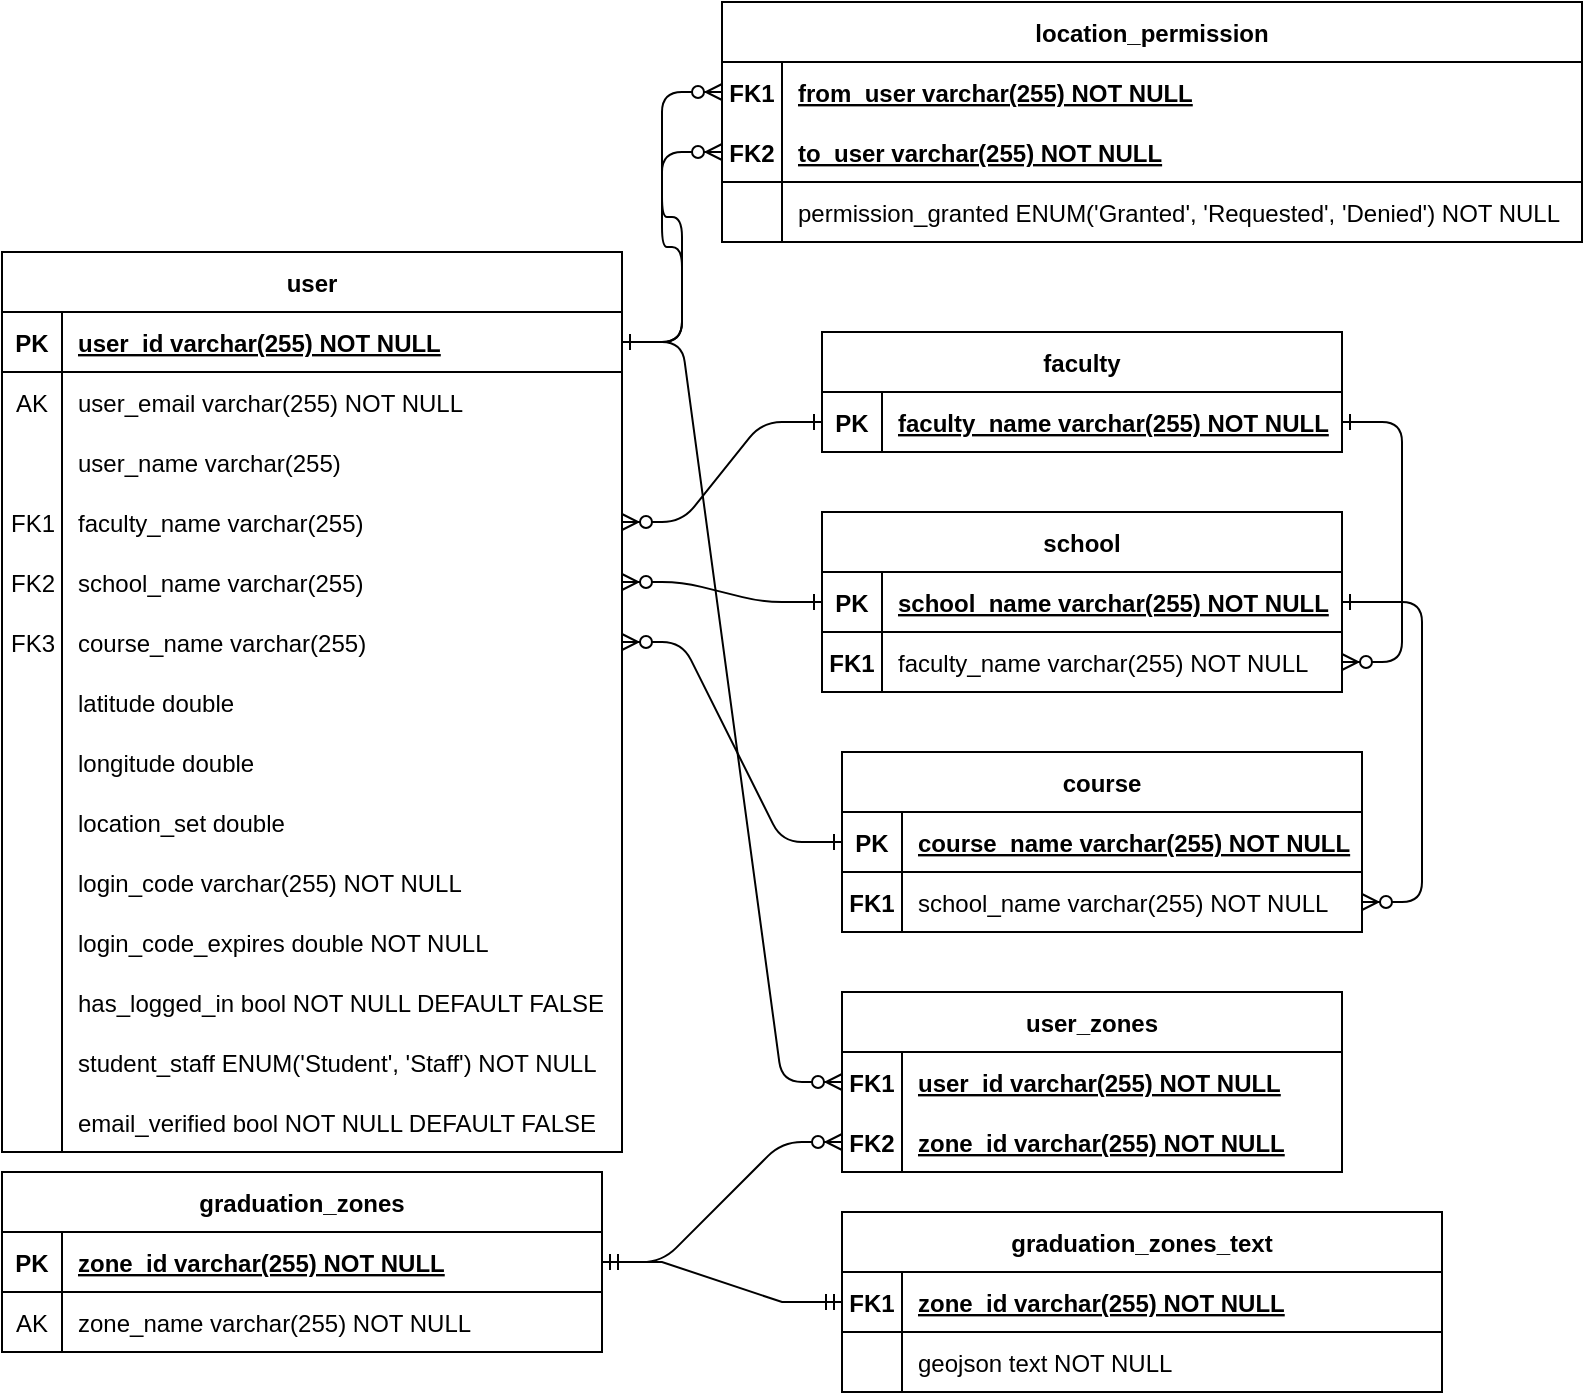 <mxfile version="24.0.5" type="device">
  <diagram id="R2lEEEUBdFMjLlhIrx00" name="Page-1">
    <mxGraphModel dx="1434" dy="1874" grid="1" gridSize="10" guides="1" tooltips="1" connect="1" arrows="1" fold="1" page="1" pageScale="1" pageWidth="850" pageHeight="1100" math="0" shadow="0" extFonts="Permanent Marker^https://fonts.googleapis.com/css?family=Permanent+Marker">
      <root>
        <mxCell id="0" />
        <mxCell id="1" parent="0" />
        <mxCell id="C-vyLk0tnHw3VtMMgP7b-2" value="faculty" style="shape=table;startSize=30;container=1;collapsible=1;childLayout=tableLayout;fixedRows=1;rowLines=0;fontStyle=1;align=center;resizeLast=1;" parent="1" vertex="1">
          <mxGeometry x="440" y="120" width="260" height="60" as="geometry" />
        </mxCell>
        <mxCell id="C-vyLk0tnHw3VtMMgP7b-3" value="" style="shape=partialRectangle;collapsible=0;dropTarget=0;pointerEvents=0;fillColor=none;points=[[0,0.5],[1,0.5]];portConstraint=eastwest;top=0;left=0;right=0;bottom=1;" parent="C-vyLk0tnHw3VtMMgP7b-2" vertex="1">
          <mxGeometry y="30" width="260" height="30" as="geometry" />
        </mxCell>
        <mxCell id="C-vyLk0tnHw3VtMMgP7b-4" value="PK" style="shape=partialRectangle;overflow=hidden;connectable=0;fillColor=none;top=0;left=0;bottom=0;right=0;fontStyle=1;" parent="C-vyLk0tnHw3VtMMgP7b-3" vertex="1">
          <mxGeometry width="30" height="30" as="geometry">
            <mxRectangle width="30" height="30" as="alternateBounds" />
          </mxGeometry>
        </mxCell>
        <mxCell id="C-vyLk0tnHw3VtMMgP7b-5" value="faculty_name varchar(255) NOT NULL " style="shape=partialRectangle;overflow=hidden;connectable=0;fillColor=none;top=0;left=0;bottom=0;right=0;align=left;spacingLeft=6;fontStyle=5;" parent="C-vyLk0tnHw3VtMMgP7b-3" vertex="1">
          <mxGeometry x="30" width="230" height="30" as="geometry">
            <mxRectangle width="230" height="30" as="alternateBounds" />
          </mxGeometry>
        </mxCell>
        <mxCell id="C-vyLk0tnHw3VtMMgP7b-1" value="" style="edgeStyle=entityRelationEdgeStyle;endArrow=ERzeroToMany;startArrow=ERone;endFill=1;startFill=0;" parent="1" source="C-vyLk0tnHw3VtMMgP7b-3" target="pWeqC226sGqMe3q0kfxM-3" edge="1">
          <mxGeometry width="100" height="100" relative="1" as="geometry">
            <mxPoint x="340" y="720" as="sourcePoint" />
            <mxPoint x="450" y="200" as="targetPoint" />
          </mxGeometry>
        </mxCell>
        <mxCell id="pWeqC226sGqMe3q0kfxM-57" value="" style="edgeStyle=entityRelationEdgeStyle;endArrow=ERzeroToMany;startArrow=ERone;endFill=1;startFill=0;entryX=1;entryY=0.5;entryDx=0;entryDy=0;" parent="1" source="pWeqC226sGqMe3q0kfxM-28" target="pWeqC226sGqMe3q0kfxM-6" edge="1">
          <mxGeometry width="100" height="100" relative="1" as="geometry">
            <mxPoint x="460" y="175" as="sourcePoint" />
            <mxPoint x="410" y="310" as="targetPoint" />
          </mxGeometry>
        </mxCell>
        <mxCell id="pWeqC226sGqMe3q0kfxM-58" value="" style="edgeStyle=entityRelationEdgeStyle;endArrow=ERzeroToMany;startArrow=ERone;endFill=1;startFill=0;entryX=1;entryY=0.5;entryDx=0;entryDy=0;exitX=1;exitY=0.5;exitDx=0;exitDy=0;" parent="1" source="C-vyLk0tnHw3VtMMgP7b-3" target="pWeqC226sGqMe3q0kfxM-31" edge="1">
          <mxGeometry width="100" height="100" relative="1" as="geometry">
            <mxPoint x="460" y="175" as="sourcePoint" />
            <mxPoint x="380" y="235" as="targetPoint" />
          </mxGeometry>
        </mxCell>
        <mxCell id="pWeqC226sGqMe3q0kfxM-59" value="" style="edgeStyle=entityRelationEdgeStyle;endArrow=ERzeroToMany;startArrow=ERone;endFill=1;startFill=0;" parent="1" source="pWeqC226sGqMe3q0kfxM-28" target="pWeqC226sGqMe3q0kfxM-51" edge="1">
          <mxGeometry width="100" height="100" relative="1" as="geometry">
            <mxPoint x="750" y="370" as="sourcePoint" />
            <mxPoint x="710" y="375" as="targetPoint" />
          </mxGeometry>
        </mxCell>
        <mxCell id="pWeqC226sGqMe3q0kfxM-60" value="" style="edgeStyle=entityRelationEdgeStyle;endArrow=ERzeroToMany;startArrow=ERone;endFill=1;startFill=0;" parent="1" source="pWeqC226sGqMe3q0kfxM-48" target="pWeqC226sGqMe3q0kfxM-9" edge="1">
          <mxGeometry width="100" height="100" relative="1" as="geometry">
            <mxPoint x="460" y="345" as="sourcePoint" />
            <mxPoint x="380" y="265" as="targetPoint" />
          </mxGeometry>
        </mxCell>
        <mxCell id="J8ESIc3ZReIhK5bStTFM-29" value="" style="edgeStyle=entityRelationEdgeStyle;endArrow=ERzeroToMany;startArrow=ERone;endFill=1;startFill=0;" parent="1" source="C-vyLk0tnHw3VtMMgP7b-26" target="J8ESIc3ZReIhK5bStTFM-12" edge="1">
          <mxGeometry width="100" height="100" relative="1" as="geometry">
            <mxPoint x="790" y="310" as="sourcePoint" />
            <mxPoint x="800" y="460" as="targetPoint" />
          </mxGeometry>
        </mxCell>
        <mxCell id="J8ESIc3ZReIhK5bStTFM-30" value="" style="edgeStyle=entityRelationEdgeStyle;endArrow=ERzeroToMany;startArrow=ERone;endFill=1;startFill=0;" parent="1" source="C-vyLk0tnHw3VtMMgP7b-26" target="J8ESIc3ZReIhK5bStTFM-9" edge="1">
          <mxGeometry width="100" height="100" relative="1" as="geometry">
            <mxPoint x="380" y="175" as="sourcePoint" />
            <mxPoint x="460" y="515" as="targetPoint" />
          </mxGeometry>
        </mxCell>
        <mxCell id="J8ESIc3ZReIhK5bStTFM-31" value="" style="group" parent="1" vertex="1" connectable="0">
          <mxGeometry x="410" y="-45" width="410" height="120" as="geometry" />
        </mxCell>
        <mxCell id="J8ESIc3ZReIhK5bStTFM-8" value="location_permission" style="shape=table;startSize=30;container=1;collapsible=1;childLayout=tableLayout;fixedRows=1;rowLines=0;fontStyle=1;align=center;resizeLast=1;" parent="J8ESIc3ZReIhK5bStTFM-31" vertex="1">
          <mxGeometry x="-20" width="430" height="120" as="geometry" />
        </mxCell>
        <mxCell id="J8ESIc3ZReIhK5bStTFM-12" value="" style="shape=partialRectangle;collapsible=0;dropTarget=0;pointerEvents=0;fillColor=none;points=[[0,0.5],[1,0.5]];portConstraint=eastwest;top=0;left=0;right=0;bottom=0;" parent="J8ESIc3ZReIhK5bStTFM-8" vertex="1">
          <mxGeometry y="30" width="430" height="30" as="geometry" />
        </mxCell>
        <mxCell id="J8ESIc3ZReIhK5bStTFM-13" value="" style="shape=partialRectangle;overflow=hidden;connectable=0;fillColor=none;top=0;left=0;bottom=0;right=0;" parent="J8ESIc3ZReIhK5bStTFM-12" vertex="1">
          <mxGeometry width="30" height="30" as="geometry">
            <mxRectangle width="30" height="30" as="alternateBounds" />
          </mxGeometry>
        </mxCell>
        <mxCell id="J8ESIc3ZReIhK5bStTFM-14" value="from_user varchar(255) NOT NULL " style="shape=partialRectangle;overflow=hidden;connectable=0;fillColor=none;top=0;left=0;bottom=0;right=0;align=left;spacingLeft=6;strokeColor=default;verticalAlign=middle;fontFamily=Helvetica;fontSize=12;fontColor=default;fontStyle=5;" parent="J8ESIc3ZReIhK5bStTFM-12" vertex="1">
          <mxGeometry x="30" width="400" height="30" as="geometry">
            <mxRectangle width="400" height="30" as="alternateBounds" />
          </mxGeometry>
        </mxCell>
        <mxCell id="J8ESIc3ZReIhK5bStTFM-9" value="" style="shape=partialRectangle;collapsible=0;dropTarget=0;pointerEvents=0;fillColor=none;points=[[0,0.5],[1,0.5]];portConstraint=eastwest;top=0;left=0;right=0;bottom=1;" parent="J8ESIc3ZReIhK5bStTFM-8" vertex="1">
          <mxGeometry y="60" width="430" height="30" as="geometry" />
        </mxCell>
        <mxCell id="J8ESIc3ZReIhK5bStTFM-10" value="FK2" style="shape=partialRectangle;overflow=hidden;connectable=0;fillColor=none;top=0;left=0;bottom=0;right=0;fontStyle=1;" parent="J8ESIc3ZReIhK5bStTFM-9" vertex="1">
          <mxGeometry width="30" height="30" as="geometry">
            <mxRectangle width="30" height="30" as="alternateBounds" />
          </mxGeometry>
        </mxCell>
        <mxCell id="J8ESIc3ZReIhK5bStTFM-11" value="to_user varchar(255) NOT NULL " style="shape=partialRectangle;overflow=hidden;connectable=0;fillColor=none;top=0;left=0;bottom=0;right=0;align=left;spacingLeft=6;fontStyle=5;" parent="J8ESIc3ZReIhK5bStTFM-9" vertex="1">
          <mxGeometry x="30" width="400" height="30" as="geometry">
            <mxRectangle width="400" height="30" as="alternateBounds" />
          </mxGeometry>
        </mxCell>
        <mxCell id="J8ESIc3ZReIhK5bStTFM-22" value="" style="shape=partialRectangle;collapsible=0;dropTarget=0;pointerEvents=0;fillColor=none;points=[[0,0.5],[1,0.5]];portConstraint=eastwest;top=0;left=0;right=0;bottom=0;" parent="J8ESIc3ZReIhK5bStTFM-8" vertex="1">
          <mxGeometry y="90" width="430" height="30" as="geometry" />
        </mxCell>
        <mxCell id="J8ESIc3ZReIhK5bStTFM-23" value="" style="shape=partialRectangle;overflow=hidden;connectable=0;fillColor=none;top=0;left=0;bottom=0;right=0;" parent="J8ESIc3ZReIhK5bStTFM-22" vertex="1">
          <mxGeometry width="30" height="30" as="geometry">
            <mxRectangle width="30" height="30" as="alternateBounds" />
          </mxGeometry>
        </mxCell>
        <mxCell id="J8ESIc3ZReIhK5bStTFM-24" value="permission_granted ENUM(&#39;Granted&#39;, &#39;Requested&#39;, &#39;Denied&#39;) NOT NULL" style="shape=partialRectangle;overflow=hidden;connectable=0;fillColor=none;top=0;left=0;bottom=0;right=0;align=left;spacingLeft=6;" parent="J8ESIc3ZReIhK5bStTFM-22" vertex="1">
          <mxGeometry x="30" width="400" height="30" as="geometry">
            <mxRectangle width="400" height="30" as="alternateBounds" />
          </mxGeometry>
        </mxCell>
        <mxCell id="J8ESIc3ZReIhK5bStTFM-28" value="FK1" style="shape=partialRectangle;overflow=hidden;connectable=0;fillColor=none;top=0;left=0;bottom=0;right=0;fontStyle=1;" parent="J8ESIc3ZReIhK5bStTFM-31" vertex="1">
          <mxGeometry x="-20" y="30" width="30" height="30" as="geometry">
            <mxRectangle width="30" height="30" as="alternateBounds" />
          </mxGeometry>
        </mxCell>
        <mxCell id="LY3enE7gFOM1GVwJgNqU-4" value="" style="group" parent="1" vertex="1" connectable="0">
          <mxGeometry x="30" y="80" width="310" height="400" as="geometry" />
        </mxCell>
        <mxCell id="C-vyLk0tnHw3VtMMgP7b-23" value="user" style="shape=table;startSize=30;container=1;collapsible=1;childLayout=tableLayout;fixedRows=1;rowLines=0;fontStyle=1;align=center;resizeLast=1;movable=1;resizable=1;rotatable=1;deletable=1;editable=1;locked=0;connectable=1;" parent="LY3enE7gFOM1GVwJgNqU-4" vertex="1">
          <mxGeometry width="310.0" height="450" as="geometry" />
        </mxCell>
        <mxCell id="C-vyLk0tnHw3VtMMgP7b-24" value="" style="shape=partialRectangle;collapsible=0;dropTarget=0;pointerEvents=0;fillColor=none;points=[[0,0.5],[1,0.5]];portConstraint=eastwest;top=0;left=0;right=0;bottom=1;movable=1;resizable=1;rotatable=1;deletable=1;editable=1;locked=0;connectable=1;" parent="C-vyLk0tnHw3VtMMgP7b-23" vertex="1">
          <mxGeometry y="30" width="310.0" height="30" as="geometry" />
        </mxCell>
        <mxCell id="C-vyLk0tnHw3VtMMgP7b-25" value="PK" style="shape=partialRectangle;overflow=hidden;connectable=1;fillColor=none;top=0;left=0;bottom=0;right=0;fontStyle=1;movable=1;resizable=1;rotatable=1;deletable=1;editable=1;locked=0;" parent="C-vyLk0tnHw3VtMMgP7b-24" vertex="1">
          <mxGeometry width="30" height="30" as="geometry">
            <mxRectangle width="30" height="30" as="alternateBounds" />
          </mxGeometry>
        </mxCell>
        <mxCell id="C-vyLk0tnHw3VtMMgP7b-26" value="user_id varchar(255) NOT NULL " style="shape=partialRectangle;overflow=hidden;connectable=1;fillColor=none;top=0;left=0;bottom=0;right=0;align=left;spacingLeft=6;fontStyle=5;movable=1;resizable=1;rotatable=1;deletable=1;editable=1;locked=0;" parent="C-vyLk0tnHw3VtMMgP7b-24" vertex="1">
          <mxGeometry x="30" width="280.0" height="30" as="geometry">
            <mxRectangle width="280.0" height="30" as="alternateBounds" />
          </mxGeometry>
        </mxCell>
        <mxCell id="C-vyLk0tnHw3VtMMgP7b-27" value="" style="shape=partialRectangle;collapsible=0;dropTarget=0;pointerEvents=0;fillColor=none;points=[[0,0.5],[1,0.5]];portConstraint=eastwest;top=0;left=0;right=0;bottom=0;movable=1;resizable=1;rotatable=1;deletable=1;editable=1;locked=0;connectable=1;" parent="C-vyLk0tnHw3VtMMgP7b-23" vertex="1">
          <mxGeometry y="60" width="310.0" height="30" as="geometry" />
        </mxCell>
        <mxCell id="C-vyLk0tnHw3VtMMgP7b-28" value="AK" style="shape=partialRectangle;overflow=hidden;connectable=1;fillColor=none;top=0;left=0;bottom=0;right=0;movable=1;resizable=1;rotatable=1;deletable=1;editable=1;locked=0;" parent="C-vyLk0tnHw3VtMMgP7b-27" vertex="1">
          <mxGeometry width="30" height="30" as="geometry">
            <mxRectangle width="30" height="30" as="alternateBounds" />
          </mxGeometry>
        </mxCell>
        <mxCell id="C-vyLk0tnHw3VtMMgP7b-29" value="user_email varchar(255) NOT NULL" style="shape=partialRectangle;overflow=hidden;connectable=1;fillColor=none;top=0;left=0;bottom=0;right=0;align=left;spacingLeft=6;movable=1;resizable=1;rotatable=1;deletable=1;editable=1;locked=0;" parent="C-vyLk0tnHw3VtMMgP7b-27" vertex="1">
          <mxGeometry x="30" width="280.0" height="30" as="geometry">
            <mxRectangle width="280.0" height="30" as="alternateBounds" />
          </mxGeometry>
        </mxCell>
        <mxCell id="4jNSL_73cVXd8QJTaEJG-2" value="" style="shape=partialRectangle;collapsible=0;dropTarget=0;pointerEvents=0;fillColor=none;points=[[0,0.5],[1,0.5]];portConstraint=eastwest;top=0;left=0;right=0;bottom=0;movable=1;resizable=1;rotatable=1;deletable=1;editable=1;locked=0;connectable=1;" parent="C-vyLk0tnHw3VtMMgP7b-23" vertex="1">
          <mxGeometry y="90" width="310.0" height="30" as="geometry" />
        </mxCell>
        <mxCell id="4jNSL_73cVXd8QJTaEJG-3" value="" style="shape=partialRectangle;overflow=hidden;connectable=1;fillColor=none;top=0;left=0;bottom=0;right=0;movable=1;resizable=1;rotatable=1;deletable=1;editable=1;locked=0;" parent="4jNSL_73cVXd8QJTaEJG-2" vertex="1">
          <mxGeometry width="30" height="30" as="geometry">
            <mxRectangle width="30" height="30" as="alternateBounds" />
          </mxGeometry>
        </mxCell>
        <mxCell id="4jNSL_73cVXd8QJTaEJG-4" value="user_name varchar(255)" style="shape=partialRectangle;overflow=hidden;connectable=1;fillColor=none;top=0;left=0;bottom=0;right=0;align=left;spacingLeft=6;movable=1;resizable=1;rotatable=1;deletable=1;editable=1;locked=0;" parent="4jNSL_73cVXd8QJTaEJG-2" vertex="1">
          <mxGeometry x="30" width="280.0" height="30" as="geometry">
            <mxRectangle width="280.0" height="30" as="alternateBounds" />
          </mxGeometry>
        </mxCell>
        <mxCell id="pWeqC226sGqMe3q0kfxM-1" value="" style="shape=partialRectangle;collapsible=0;dropTarget=0;pointerEvents=0;fillColor=none;points=[[0,0.5],[1,0.5]];portConstraint=eastwest;top=0;left=0;right=0;bottom=0;movable=1;resizable=1;rotatable=1;deletable=1;editable=1;locked=0;connectable=1;" parent="C-vyLk0tnHw3VtMMgP7b-23" vertex="1">
          <mxGeometry y="120" width="310.0" height="30" as="geometry" />
        </mxCell>
        <mxCell id="pWeqC226sGqMe3q0kfxM-2" value="" style="shape=partialRectangle;overflow=hidden;connectable=1;fillColor=none;top=0;left=0;bottom=0;right=0;movable=1;resizable=1;rotatable=1;deletable=1;editable=1;locked=0;" parent="pWeqC226sGqMe3q0kfxM-1" vertex="1">
          <mxGeometry width="30" height="30" as="geometry">
            <mxRectangle width="30" height="30" as="alternateBounds" />
          </mxGeometry>
        </mxCell>
        <mxCell id="pWeqC226sGqMe3q0kfxM-3" value="faculty_name varchar(255)" style="shape=partialRectangle;overflow=hidden;connectable=1;fillColor=none;top=0;left=0;bottom=0;right=0;align=left;spacingLeft=6;movable=1;resizable=1;rotatable=1;deletable=1;editable=1;locked=0;" parent="pWeqC226sGqMe3q0kfxM-1" vertex="1">
          <mxGeometry x="30" width="280.0" height="30" as="geometry">
            <mxRectangle width="280.0" height="30" as="alternateBounds" />
          </mxGeometry>
        </mxCell>
        <mxCell id="pWeqC226sGqMe3q0kfxM-4" value="" style="shape=partialRectangle;collapsible=0;dropTarget=0;pointerEvents=0;fillColor=none;points=[[0,0.5],[1,0.5]];portConstraint=eastwest;top=0;left=0;right=0;bottom=0;movable=1;resizable=1;rotatable=1;deletable=1;editable=1;locked=0;connectable=1;" parent="C-vyLk0tnHw3VtMMgP7b-23" vertex="1">
          <mxGeometry y="150" width="310.0" height="30" as="geometry" />
        </mxCell>
        <mxCell id="pWeqC226sGqMe3q0kfxM-5" value="" style="shape=partialRectangle;overflow=hidden;connectable=1;fillColor=none;top=0;left=0;bottom=0;right=0;movable=1;resizable=1;rotatable=1;deletable=1;editable=1;locked=0;" parent="pWeqC226sGqMe3q0kfxM-4" vertex="1">
          <mxGeometry width="30" height="30" as="geometry">
            <mxRectangle width="30" height="30" as="alternateBounds" />
          </mxGeometry>
        </mxCell>
        <mxCell id="pWeqC226sGqMe3q0kfxM-6" value="school_name varchar(255)" style="shape=partialRectangle;overflow=hidden;connectable=1;fillColor=none;top=0;left=0;bottom=0;right=0;align=left;spacingLeft=6;movable=1;resizable=1;rotatable=1;deletable=1;editable=1;locked=0;" parent="pWeqC226sGqMe3q0kfxM-4" vertex="1">
          <mxGeometry x="30" width="280.0" height="30" as="geometry">
            <mxRectangle width="280.0" height="30" as="alternateBounds" />
          </mxGeometry>
        </mxCell>
        <mxCell id="pWeqC226sGqMe3q0kfxM-7" value="" style="shape=partialRectangle;collapsible=0;dropTarget=0;pointerEvents=0;fillColor=none;points=[[0,0.5],[1,0.5]];portConstraint=eastwest;top=0;left=0;right=0;bottom=0;movable=1;resizable=1;rotatable=1;deletable=1;editable=1;locked=0;connectable=1;" parent="C-vyLk0tnHw3VtMMgP7b-23" vertex="1">
          <mxGeometry y="180" width="310.0" height="30" as="geometry" />
        </mxCell>
        <mxCell id="pWeqC226sGqMe3q0kfxM-8" value="" style="shape=partialRectangle;overflow=hidden;connectable=1;fillColor=none;top=0;left=0;bottom=0;right=0;movable=1;resizable=1;rotatable=1;deletable=1;editable=1;locked=0;" parent="pWeqC226sGqMe3q0kfxM-7" vertex="1">
          <mxGeometry width="30" height="30" as="geometry">
            <mxRectangle width="30" height="30" as="alternateBounds" />
          </mxGeometry>
        </mxCell>
        <mxCell id="pWeqC226sGqMe3q0kfxM-9" value="course_name varchar(255)" style="shape=partialRectangle;overflow=hidden;connectable=1;fillColor=none;top=0;left=0;bottom=0;right=0;align=left;spacingLeft=6;movable=1;resizable=1;rotatable=1;deletable=1;editable=1;locked=0;" parent="pWeqC226sGqMe3q0kfxM-7" vertex="1">
          <mxGeometry x="30" width="280.0" height="30" as="geometry">
            <mxRectangle width="280.0" height="30" as="alternateBounds" />
          </mxGeometry>
        </mxCell>
        <mxCell id="pWeqC226sGqMe3q0kfxM-79" value="" style="shape=partialRectangle;collapsible=0;dropTarget=0;pointerEvents=0;fillColor=none;points=[[0,0.5],[1,0.5]];portConstraint=eastwest;top=0;left=0;right=0;bottom=0;movable=1;resizable=1;rotatable=1;deletable=1;editable=1;locked=0;connectable=1;" parent="C-vyLk0tnHw3VtMMgP7b-23" vertex="1">
          <mxGeometry y="210" width="310.0" height="30" as="geometry" />
        </mxCell>
        <mxCell id="pWeqC226sGqMe3q0kfxM-80" value="" style="shape=partialRectangle;overflow=hidden;connectable=1;fillColor=none;top=0;left=0;bottom=0;right=0;movable=1;resizable=1;rotatable=1;deletable=1;editable=1;locked=0;" parent="pWeqC226sGqMe3q0kfxM-79" vertex="1">
          <mxGeometry width="30" height="30" as="geometry">
            <mxRectangle width="30" height="30" as="alternateBounds" />
          </mxGeometry>
        </mxCell>
        <mxCell id="pWeqC226sGqMe3q0kfxM-81" value="latitude double" style="shape=partialRectangle;overflow=hidden;connectable=1;fillColor=none;top=0;left=0;bottom=0;right=0;align=left;spacingLeft=6;movable=1;resizable=1;rotatable=1;deletable=1;editable=1;locked=0;" parent="pWeqC226sGqMe3q0kfxM-79" vertex="1">
          <mxGeometry x="30" width="280.0" height="30" as="geometry">
            <mxRectangle width="280.0" height="30" as="alternateBounds" />
          </mxGeometry>
        </mxCell>
        <mxCell id="pWeqC226sGqMe3q0kfxM-83" value="" style="shape=partialRectangle;collapsible=0;dropTarget=0;pointerEvents=0;fillColor=none;points=[[0,0.5],[1,0.5]];portConstraint=eastwest;top=0;left=0;right=0;bottom=0;movable=1;resizable=1;rotatable=1;deletable=1;editable=1;locked=0;connectable=1;" parent="C-vyLk0tnHw3VtMMgP7b-23" vertex="1">
          <mxGeometry y="240" width="310.0" height="30" as="geometry" />
        </mxCell>
        <mxCell id="pWeqC226sGqMe3q0kfxM-84" value="" style="shape=partialRectangle;overflow=hidden;connectable=1;fillColor=none;top=0;left=0;bottom=0;right=0;movable=1;resizable=1;rotatable=1;deletable=1;editable=1;locked=0;" parent="pWeqC226sGqMe3q0kfxM-83" vertex="1">
          <mxGeometry width="30" height="30" as="geometry">
            <mxRectangle width="30" height="30" as="alternateBounds" />
          </mxGeometry>
        </mxCell>
        <mxCell id="pWeqC226sGqMe3q0kfxM-85" value="longitude double" style="shape=partialRectangle;overflow=hidden;connectable=1;fillColor=none;top=0;left=0;bottom=0;right=0;align=left;spacingLeft=6;movable=1;resizable=1;rotatable=1;deletable=1;editable=1;locked=0;" parent="pWeqC226sGqMe3q0kfxM-83" vertex="1">
          <mxGeometry x="30" width="280.0" height="30" as="geometry">
            <mxRectangle width="280.0" height="30" as="alternateBounds" />
          </mxGeometry>
        </mxCell>
        <mxCell id="IxYhgpIfOLXHEbwonx_9-1" value="" style="shape=partialRectangle;collapsible=0;dropTarget=0;pointerEvents=0;fillColor=none;points=[[0,0.5],[1,0.5]];portConstraint=eastwest;top=0;left=0;right=0;bottom=0;movable=1;resizable=1;rotatable=1;deletable=1;editable=1;locked=0;connectable=1;" parent="C-vyLk0tnHw3VtMMgP7b-23" vertex="1">
          <mxGeometry y="270" width="310.0" height="30" as="geometry" />
        </mxCell>
        <mxCell id="IxYhgpIfOLXHEbwonx_9-2" value="" style="shape=partialRectangle;overflow=hidden;connectable=1;fillColor=none;top=0;left=0;bottom=0;right=0;movable=1;resizable=1;rotatable=1;deletable=1;editable=1;locked=0;" parent="IxYhgpIfOLXHEbwonx_9-1" vertex="1">
          <mxGeometry width="30" height="30" as="geometry">
            <mxRectangle width="30" height="30" as="alternateBounds" />
          </mxGeometry>
        </mxCell>
        <mxCell id="IxYhgpIfOLXHEbwonx_9-3" value="location_set double" style="shape=partialRectangle;overflow=hidden;connectable=1;fillColor=none;top=0;left=0;bottom=0;right=0;align=left;spacingLeft=6;movable=1;resizable=1;rotatable=1;deletable=1;editable=1;locked=0;" parent="IxYhgpIfOLXHEbwonx_9-1" vertex="1">
          <mxGeometry x="30" width="280.0" height="30" as="geometry">
            <mxRectangle width="280.0" height="30" as="alternateBounds" />
          </mxGeometry>
        </mxCell>
        <mxCell id="4jNSL_73cVXd8QJTaEJG-25" value="" style="shape=partialRectangle;collapsible=0;dropTarget=0;pointerEvents=0;fillColor=none;points=[[0,0.5],[1,0.5]];portConstraint=eastwest;top=0;left=0;right=0;bottom=0;movable=1;resizable=1;rotatable=1;deletable=1;editable=1;locked=0;connectable=1;" parent="C-vyLk0tnHw3VtMMgP7b-23" vertex="1">
          <mxGeometry y="300" width="310.0" height="30" as="geometry" />
        </mxCell>
        <mxCell id="4jNSL_73cVXd8QJTaEJG-26" value="" style="shape=partialRectangle;overflow=hidden;connectable=1;fillColor=none;top=0;left=0;bottom=0;right=0;movable=1;resizable=1;rotatable=1;deletable=1;editable=1;locked=0;" parent="4jNSL_73cVXd8QJTaEJG-25" vertex="1">
          <mxGeometry width="30" height="30" as="geometry">
            <mxRectangle width="30" height="30" as="alternateBounds" />
          </mxGeometry>
        </mxCell>
        <mxCell id="4jNSL_73cVXd8QJTaEJG-27" value="login_code varchar(255) NOT NULL" style="shape=partialRectangle;overflow=hidden;connectable=1;fillColor=none;top=0;left=0;bottom=0;right=0;align=left;spacingLeft=6;movable=1;resizable=1;rotatable=1;deletable=1;editable=1;locked=0;" parent="4jNSL_73cVXd8QJTaEJG-25" vertex="1">
          <mxGeometry x="30" width="280.0" height="30" as="geometry">
            <mxRectangle width="280.0" height="30" as="alternateBounds" />
          </mxGeometry>
        </mxCell>
        <mxCell id="4jNSL_73cVXd8QJTaEJG-59" value="" style="shape=partialRectangle;collapsible=0;dropTarget=0;pointerEvents=0;fillColor=none;points=[[0,0.5],[1,0.5]];portConstraint=eastwest;top=0;left=0;right=0;bottom=0;movable=1;resizable=1;rotatable=1;deletable=1;editable=1;locked=0;connectable=1;" parent="C-vyLk0tnHw3VtMMgP7b-23" vertex="1">
          <mxGeometry y="330" width="310.0" height="30" as="geometry" />
        </mxCell>
        <mxCell id="4jNSL_73cVXd8QJTaEJG-60" value="" style="shape=partialRectangle;overflow=hidden;connectable=1;fillColor=none;top=0;left=0;bottom=0;right=0;movable=1;resizable=1;rotatable=1;deletable=1;editable=1;locked=0;" parent="4jNSL_73cVXd8QJTaEJG-59" vertex="1">
          <mxGeometry width="30" height="30" as="geometry">
            <mxRectangle width="30" height="30" as="alternateBounds" />
          </mxGeometry>
        </mxCell>
        <mxCell id="4jNSL_73cVXd8QJTaEJG-61" value="login_code_expires double NOT NULL" style="shape=partialRectangle;overflow=hidden;connectable=1;fillColor=none;top=0;left=0;bottom=0;right=0;align=left;spacingLeft=6;movable=1;resizable=1;rotatable=1;deletable=1;editable=1;locked=0;" parent="4jNSL_73cVXd8QJTaEJG-59" vertex="1">
          <mxGeometry x="30" width="280.0" height="30" as="geometry">
            <mxRectangle width="280.0" height="30" as="alternateBounds" />
          </mxGeometry>
        </mxCell>
        <mxCell id="LY3enE7gFOM1GVwJgNqU-1" value="" style="shape=partialRectangle;collapsible=0;dropTarget=0;pointerEvents=0;fillColor=none;points=[[0,0.5],[1,0.5]];portConstraint=eastwest;top=0;left=0;right=0;bottom=0;movable=1;resizable=1;rotatable=1;deletable=1;editable=1;locked=0;connectable=1;" parent="C-vyLk0tnHw3VtMMgP7b-23" vertex="1">
          <mxGeometry y="360" width="310.0" height="30" as="geometry" />
        </mxCell>
        <mxCell id="LY3enE7gFOM1GVwJgNqU-2" value="" style="shape=partialRectangle;overflow=hidden;connectable=1;fillColor=none;top=0;left=0;bottom=0;right=0;movable=1;resizable=1;rotatable=1;deletable=1;editable=1;locked=0;" parent="LY3enE7gFOM1GVwJgNqU-1" vertex="1">
          <mxGeometry width="30" height="30" as="geometry">
            <mxRectangle width="30" height="30" as="alternateBounds" />
          </mxGeometry>
        </mxCell>
        <mxCell id="LY3enE7gFOM1GVwJgNqU-3" value="has_logged_in bool NOT NULL DEFAULT FALSE" style="shape=partialRectangle;overflow=hidden;connectable=1;fillColor=none;top=0;left=0;bottom=0;right=0;align=left;spacingLeft=6;movable=1;resizable=1;rotatable=1;deletable=1;editable=1;locked=0;" parent="LY3enE7gFOM1GVwJgNqU-1" vertex="1">
          <mxGeometry x="30" width="280.0" height="30" as="geometry">
            <mxRectangle width="280.0" height="30" as="alternateBounds" />
          </mxGeometry>
        </mxCell>
        <mxCell id="O0fWqdQO_DasBsfwqHv5-38" value="" style="shape=partialRectangle;collapsible=0;dropTarget=0;pointerEvents=0;fillColor=none;points=[[0,0.5],[1,0.5]];portConstraint=eastwest;top=0;left=0;right=0;bottom=0;movable=1;resizable=1;rotatable=1;deletable=1;editable=1;locked=0;connectable=1;" parent="C-vyLk0tnHw3VtMMgP7b-23" vertex="1">
          <mxGeometry y="390" width="310.0" height="30" as="geometry" />
        </mxCell>
        <mxCell id="O0fWqdQO_DasBsfwqHv5-39" value="" style="shape=partialRectangle;overflow=hidden;connectable=1;fillColor=none;top=0;left=0;bottom=0;right=0;movable=1;resizable=1;rotatable=1;deletable=1;editable=1;locked=0;" parent="O0fWqdQO_DasBsfwqHv5-38" vertex="1">
          <mxGeometry width="30" height="30" as="geometry">
            <mxRectangle width="30" height="30" as="alternateBounds" />
          </mxGeometry>
        </mxCell>
        <mxCell id="O0fWqdQO_DasBsfwqHv5-40" value="student_staff ENUM(&#39;Student&#39;, &#39;Staff&#39;) NOT NULL" style="shape=partialRectangle;overflow=hidden;connectable=1;fillColor=none;top=0;left=0;bottom=0;right=0;align=left;spacingLeft=6;movable=1;resizable=1;rotatable=1;deletable=1;editable=1;locked=0;" parent="O0fWqdQO_DasBsfwqHv5-38" vertex="1">
          <mxGeometry x="30" width="280.0" height="30" as="geometry">
            <mxRectangle width="280.0" height="30" as="alternateBounds" />
          </mxGeometry>
        </mxCell>
        <mxCell id="jOe8nFrSQzbi-lAygBig-1" value="" style="shape=partialRectangle;collapsible=0;dropTarget=0;pointerEvents=0;fillColor=none;points=[[0,0.5],[1,0.5]];portConstraint=eastwest;top=0;left=0;right=0;bottom=0;movable=1;resizable=1;rotatable=1;deletable=1;editable=1;locked=0;connectable=1;" vertex="1" parent="C-vyLk0tnHw3VtMMgP7b-23">
          <mxGeometry y="420" width="310.0" height="30" as="geometry" />
        </mxCell>
        <mxCell id="jOe8nFrSQzbi-lAygBig-2" value="" style="shape=partialRectangle;overflow=hidden;connectable=1;fillColor=none;top=0;left=0;bottom=0;right=0;movable=1;resizable=1;rotatable=1;deletable=1;editable=1;locked=0;" vertex="1" parent="jOe8nFrSQzbi-lAygBig-1">
          <mxGeometry width="30" height="30" as="geometry">
            <mxRectangle width="30" height="30" as="alternateBounds" />
          </mxGeometry>
        </mxCell>
        <mxCell id="jOe8nFrSQzbi-lAygBig-3" value="email_verified bool NOT NULL DEFAULT FALSE" style="shape=partialRectangle;overflow=hidden;connectable=1;fillColor=none;top=0;left=0;bottom=0;right=0;align=left;spacingLeft=6;movable=1;resizable=1;rotatable=1;deletable=1;editable=1;locked=0;" vertex="1" parent="jOe8nFrSQzbi-lAygBig-1">
          <mxGeometry x="30" width="280.0" height="30" as="geometry">
            <mxRectangle width="280.0" height="30" as="alternateBounds" />
          </mxGeometry>
        </mxCell>
        <mxCell id="pWeqC226sGqMe3q0kfxM-26" value="FK1" style="shape=partialRectangle;overflow=hidden;connectable=1;fillColor=none;top=0;left=0;bottom=0;right=0;movable=1;resizable=1;rotatable=1;deletable=1;editable=1;locked=0;" parent="LY3enE7gFOM1GVwJgNqU-4" vertex="1">
          <mxGeometry y="120" width="31.0" height="30" as="geometry">
            <mxRectangle width="30" height="30" as="alternateBounds" />
          </mxGeometry>
        </mxCell>
        <mxCell id="pWeqC226sGqMe3q0kfxM-61" value="FK2" style="shape=partialRectangle;overflow=hidden;connectable=1;fillColor=none;top=0;left=0;bottom=0;right=0;movable=1;resizable=1;rotatable=1;deletable=1;editable=1;locked=0;" parent="LY3enE7gFOM1GVwJgNqU-4" vertex="1">
          <mxGeometry y="150" width="31.0" height="30" as="geometry">
            <mxRectangle width="30" height="30" as="alternateBounds" />
          </mxGeometry>
        </mxCell>
        <mxCell id="pWeqC226sGqMe3q0kfxM-62" value="FK3" style="shape=partialRectangle;overflow=hidden;connectable=1;fillColor=none;top=0;left=0;bottom=0;right=0;movable=1;resizable=1;rotatable=1;deletable=1;editable=1;locked=0;" parent="LY3enE7gFOM1GVwJgNqU-4" vertex="1">
          <mxGeometry y="180" width="31.0" height="30" as="geometry">
            <mxRectangle width="30" height="30" as="alternateBounds" />
          </mxGeometry>
        </mxCell>
        <mxCell id="LY3enE7gFOM1GVwJgNqU-46" value="" style="edgeStyle=entityRelationEdgeStyle;endArrow=ERzeroToMany;startArrow=ERone;endFill=1;startFill=0;" parent="1" source="C-vyLk0tnHw3VtMMgP7b-26" target="LY3enE7gFOM1GVwJgNqU-34" edge="1">
          <mxGeometry width="100" height="100" relative="1" as="geometry">
            <mxPoint x="770" y="495" as="sourcePoint" />
            <mxPoint x="380" y="430" as="targetPoint" />
            <Array as="points">
              <mxPoint x="400" y="150" />
            </Array>
          </mxGeometry>
        </mxCell>
        <mxCell id="LY3enE7gFOM1GVwJgNqU-47" value="" style="group" parent="1" vertex="1" connectable="0">
          <mxGeometry x="450" y="450" width="250" height="90" as="geometry" />
        </mxCell>
        <mxCell id="LY3enE7gFOM1GVwJgNqU-33" value="user_zones" style="shape=table;startSize=30;container=1;collapsible=1;childLayout=tableLayout;fixedRows=1;rowLines=0;fontStyle=1;align=center;resizeLast=1;" parent="LY3enE7gFOM1GVwJgNqU-47" vertex="1">
          <mxGeometry width="250" height="90" as="geometry" />
        </mxCell>
        <mxCell id="LY3enE7gFOM1GVwJgNqU-34" value="" style="shape=partialRectangle;collapsible=0;dropTarget=0;pointerEvents=0;fillColor=none;points=[[0,0.5],[1,0.5]];portConstraint=eastwest;top=0;left=0;right=0;bottom=0;" parent="LY3enE7gFOM1GVwJgNqU-33" vertex="1">
          <mxGeometry y="30" width="250" height="30" as="geometry" />
        </mxCell>
        <mxCell id="LY3enE7gFOM1GVwJgNqU-35" value="" style="shape=partialRectangle;overflow=hidden;connectable=0;fillColor=none;top=0;left=0;bottom=0;right=0;" parent="LY3enE7gFOM1GVwJgNqU-34" vertex="1">
          <mxGeometry width="30" height="30" as="geometry">
            <mxRectangle width="30" height="30" as="alternateBounds" />
          </mxGeometry>
        </mxCell>
        <mxCell id="LY3enE7gFOM1GVwJgNqU-36" value="user_id varchar(255) NOT NULL " style="shape=partialRectangle;overflow=hidden;connectable=0;fillColor=none;top=0;left=0;bottom=0;right=0;align=left;spacingLeft=6;strokeColor=default;verticalAlign=middle;fontFamily=Helvetica;fontSize=12;fontColor=default;fontStyle=5;" parent="LY3enE7gFOM1GVwJgNqU-34" vertex="1">
          <mxGeometry x="30" width="220" height="30" as="geometry">
            <mxRectangle width="220" height="30" as="alternateBounds" />
          </mxGeometry>
        </mxCell>
        <mxCell id="LY3enE7gFOM1GVwJgNqU-37" value="" style="shape=partialRectangle;collapsible=0;dropTarget=0;pointerEvents=0;fillColor=none;points=[[0,0.5],[1,0.5]];portConstraint=eastwest;top=0;left=0;right=0;bottom=1;" parent="LY3enE7gFOM1GVwJgNqU-33" vertex="1">
          <mxGeometry y="60" width="250" height="30" as="geometry" />
        </mxCell>
        <mxCell id="LY3enE7gFOM1GVwJgNqU-38" value="FK2" style="shape=partialRectangle;overflow=hidden;connectable=0;fillColor=none;top=0;left=0;bottom=0;right=0;fontStyle=1;" parent="LY3enE7gFOM1GVwJgNqU-37" vertex="1">
          <mxGeometry width="30" height="30" as="geometry">
            <mxRectangle width="30" height="30" as="alternateBounds" />
          </mxGeometry>
        </mxCell>
        <mxCell id="LY3enE7gFOM1GVwJgNqU-39" value="zone_id varchar(255) NOT NULL " style="shape=partialRectangle;overflow=hidden;connectable=0;fillColor=none;top=0;left=0;bottom=0;right=0;align=left;spacingLeft=6;fontStyle=5;" parent="LY3enE7gFOM1GVwJgNqU-37" vertex="1">
          <mxGeometry x="30" width="220" height="30" as="geometry">
            <mxRectangle width="220" height="30" as="alternateBounds" />
          </mxGeometry>
        </mxCell>
        <mxCell id="LY3enE7gFOM1GVwJgNqU-43" value="FK1" style="shape=partialRectangle;overflow=hidden;connectable=0;fillColor=none;top=0;left=0;bottom=0;right=0;fontStyle=1;" parent="LY3enE7gFOM1GVwJgNqU-47" vertex="1">
          <mxGeometry y="30" width="30" height="30" as="geometry">
            <mxRectangle width="30" height="30" as="alternateBounds" />
          </mxGeometry>
        </mxCell>
        <mxCell id="LY3enE7gFOM1GVwJgNqU-48" value="graduation_zones_text" style="shape=table;startSize=30;container=1;collapsible=1;childLayout=tableLayout;fixedRows=1;rowLines=0;fontStyle=1;align=center;resizeLast=1;" parent="1" vertex="1">
          <mxGeometry x="450" y="560" width="300" height="90" as="geometry" />
        </mxCell>
        <mxCell id="LY3enE7gFOM1GVwJgNqU-49" value="" style="shape=partialRectangle;collapsible=0;dropTarget=0;pointerEvents=0;fillColor=none;points=[[0,0.5],[1,0.5]];portConstraint=eastwest;top=0;left=0;right=0;bottom=1;" parent="LY3enE7gFOM1GVwJgNqU-48" vertex="1">
          <mxGeometry y="30" width="300" height="30" as="geometry" />
        </mxCell>
        <mxCell id="LY3enE7gFOM1GVwJgNqU-50" value="FK1" style="shape=partialRectangle;overflow=hidden;connectable=0;fillColor=none;top=0;left=0;bottom=0;right=0;fontStyle=1;" parent="LY3enE7gFOM1GVwJgNqU-49" vertex="1">
          <mxGeometry width="30" height="30" as="geometry">
            <mxRectangle width="30" height="30" as="alternateBounds" />
          </mxGeometry>
        </mxCell>
        <mxCell id="LY3enE7gFOM1GVwJgNqU-51" value="zone_id varchar(255) NOT NULL " style="shape=partialRectangle;overflow=hidden;connectable=0;fillColor=none;top=0;left=0;bottom=0;right=0;align=left;spacingLeft=6;fontStyle=5;" parent="LY3enE7gFOM1GVwJgNqU-49" vertex="1">
          <mxGeometry x="30" width="270" height="30" as="geometry">
            <mxRectangle width="270" height="30" as="alternateBounds" />
          </mxGeometry>
        </mxCell>
        <mxCell id="LY3enE7gFOM1GVwJgNqU-52" value="" style="shape=partialRectangle;collapsible=0;dropTarget=0;pointerEvents=0;fillColor=none;points=[[0,0.5],[1,0.5]];portConstraint=eastwest;top=0;left=0;right=0;bottom=0;" parent="LY3enE7gFOM1GVwJgNqU-48" vertex="1">
          <mxGeometry y="60" width="300" height="30" as="geometry" />
        </mxCell>
        <mxCell id="LY3enE7gFOM1GVwJgNqU-53" value="" style="shape=partialRectangle;overflow=hidden;connectable=0;fillColor=none;top=0;left=0;bottom=0;right=0;" parent="LY3enE7gFOM1GVwJgNqU-52" vertex="1">
          <mxGeometry width="30" height="30" as="geometry">
            <mxRectangle width="30" height="30" as="alternateBounds" />
          </mxGeometry>
        </mxCell>
        <mxCell id="LY3enE7gFOM1GVwJgNqU-54" value="geojson text NOT NULL" style="shape=partialRectangle;overflow=hidden;connectable=0;fillColor=none;top=0;left=0;bottom=0;right=0;align=left;spacingLeft=6;" parent="LY3enE7gFOM1GVwJgNqU-52" vertex="1">
          <mxGeometry x="30" width="270" height="30" as="geometry">
            <mxRectangle width="270" height="30" as="alternateBounds" />
          </mxGeometry>
        </mxCell>
        <mxCell id="LY3enE7gFOM1GVwJgNqU-45" value="" style="edgeStyle=entityRelationEdgeStyle;endArrow=ERzeroToMany;startArrow=ERone;endFill=1;startFill=0;" parent="1" source="LY3enE7gFOM1GVwJgNqU-64" target="LY3enE7gFOM1GVwJgNqU-37" edge="1">
          <mxGeometry width="100" height="100" relative="1" as="geometry">
            <mxPoint x="330" y="585" as="sourcePoint" />
            <mxPoint x="390" y="560" as="targetPoint" />
          </mxGeometry>
        </mxCell>
        <mxCell id="LY3enE7gFOM1GVwJgNqU-59" value="" style="edgeStyle=entityRelationEdgeStyle;fontSize=12;html=1;endArrow=ERmandOne;startArrow=ERmandOne;rounded=0;" parent="1" source="LY3enE7gFOM1GVwJgNqU-64" target="LY3enE7gFOM1GVwJgNqU-49" edge="1">
          <mxGeometry width="100" height="100" relative="1" as="geometry">
            <mxPoint x="330" y="585" as="sourcePoint" />
            <mxPoint x="430" y="520" as="targetPoint" />
          </mxGeometry>
        </mxCell>
        <mxCell id="LY3enE7gFOM1GVwJgNqU-63" value="graduation_zones" style="shape=table;startSize=30;container=1;collapsible=1;childLayout=tableLayout;fixedRows=1;rowLines=0;fontStyle=1;align=center;resizeLast=1;" parent="1" vertex="1">
          <mxGeometry x="30" y="540" width="300" height="90" as="geometry" />
        </mxCell>
        <mxCell id="LY3enE7gFOM1GVwJgNqU-64" value="" style="shape=partialRectangle;collapsible=0;dropTarget=0;pointerEvents=0;fillColor=none;points=[[0,0.5],[1,0.5]];portConstraint=eastwest;top=0;left=0;right=0;bottom=1;" parent="LY3enE7gFOM1GVwJgNqU-63" vertex="1">
          <mxGeometry y="30" width="300" height="30" as="geometry" />
        </mxCell>
        <mxCell id="LY3enE7gFOM1GVwJgNqU-65" value="PK" style="shape=partialRectangle;overflow=hidden;connectable=0;fillColor=none;top=0;left=0;bottom=0;right=0;fontStyle=1;" parent="LY3enE7gFOM1GVwJgNqU-64" vertex="1">
          <mxGeometry width="30" height="30" as="geometry">
            <mxRectangle width="30" height="30" as="alternateBounds" />
          </mxGeometry>
        </mxCell>
        <mxCell id="LY3enE7gFOM1GVwJgNqU-66" value="zone_id varchar(255) NOT NULL " style="shape=partialRectangle;overflow=hidden;connectable=0;fillColor=none;top=0;left=0;bottom=0;right=0;align=left;spacingLeft=6;fontStyle=5;" parent="LY3enE7gFOM1GVwJgNqU-64" vertex="1">
          <mxGeometry x="30" width="270" height="30" as="geometry">
            <mxRectangle width="270" height="30" as="alternateBounds" />
          </mxGeometry>
        </mxCell>
        <mxCell id="LY3enE7gFOM1GVwJgNqU-67" value="" style="shape=partialRectangle;collapsible=0;dropTarget=0;pointerEvents=0;fillColor=none;points=[[0,0.5],[1,0.5]];portConstraint=eastwest;top=0;left=0;right=0;bottom=0;" parent="LY3enE7gFOM1GVwJgNqU-63" vertex="1">
          <mxGeometry y="60" width="300" height="30" as="geometry" />
        </mxCell>
        <mxCell id="LY3enE7gFOM1GVwJgNqU-68" value="" style="shape=partialRectangle;overflow=hidden;connectable=0;fillColor=none;top=0;left=0;bottom=0;right=0;" parent="LY3enE7gFOM1GVwJgNqU-67" vertex="1">
          <mxGeometry width="30" height="30" as="geometry">
            <mxRectangle width="30" height="30" as="alternateBounds" />
          </mxGeometry>
        </mxCell>
        <mxCell id="LY3enE7gFOM1GVwJgNqU-69" value="zone_name varchar(255) NOT NULL " style="shape=partialRectangle;overflow=hidden;connectable=0;fillColor=none;top=0;left=0;bottom=0;right=0;align=left;spacingLeft=6;" parent="LY3enE7gFOM1GVwJgNqU-67" vertex="1">
          <mxGeometry x="30" width="270" height="30" as="geometry">
            <mxRectangle width="270" height="30" as="alternateBounds" />
          </mxGeometry>
        </mxCell>
        <mxCell id="LY3enE7gFOM1GVwJgNqU-73" value="AK" style="shape=partialRectangle;overflow=hidden;connectable=1;fillColor=none;top=0;left=0;bottom=0;right=0;movable=1;resizable=1;rotatable=1;deletable=1;editable=1;locked=0;" parent="1" vertex="1">
          <mxGeometry x="30" y="600" width="30" height="30" as="geometry">
            <mxRectangle width="30" height="30" as="alternateBounds" />
          </mxGeometry>
        </mxCell>
        <mxCell id="Vg-wk1lK0ySFNDc5_AOv-3" value="" style="group" parent="1" vertex="1" connectable="0">
          <mxGeometry x="450" y="330" width="260" height="90" as="geometry" />
        </mxCell>
        <mxCell id="pWeqC226sGqMe3q0kfxM-47" value="course" style="shape=table;startSize=30;container=1;collapsible=1;childLayout=tableLayout;fixedRows=1;rowLines=0;fontStyle=1;align=center;resizeLast=1;" parent="Vg-wk1lK0ySFNDc5_AOv-3" vertex="1">
          <mxGeometry width="260" height="90" as="geometry" />
        </mxCell>
        <mxCell id="pWeqC226sGqMe3q0kfxM-48" value="" style="shape=partialRectangle;collapsible=0;dropTarget=0;pointerEvents=0;fillColor=none;points=[[0,0.5],[1,0.5]];portConstraint=eastwest;top=0;left=0;right=0;bottom=1;" parent="pWeqC226sGqMe3q0kfxM-47" vertex="1">
          <mxGeometry y="30" width="260" height="30" as="geometry" />
        </mxCell>
        <mxCell id="pWeqC226sGqMe3q0kfxM-49" value="PK" style="shape=partialRectangle;overflow=hidden;connectable=0;fillColor=none;top=0;left=0;bottom=0;right=0;fontStyle=1;" parent="pWeqC226sGqMe3q0kfxM-48" vertex="1">
          <mxGeometry width="30" height="30" as="geometry">
            <mxRectangle width="30" height="30" as="alternateBounds" />
          </mxGeometry>
        </mxCell>
        <mxCell id="pWeqC226sGqMe3q0kfxM-50" value="course_name varchar(255) NOT NULL " style="shape=partialRectangle;overflow=hidden;connectable=0;fillColor=none;top=0;left=0;bottom=0;right=0;align=left;spacingLeft=6;fontStyle=5;" parent="pWeqC226sGqMe3q0kfxM-48" vertex="1">
          <mxGeometry x="30" width="230" height="30" as="geometry">
            <mxRectangle width="230" height="30" as="alternateBounds" />
          </mxGeometry>
        </mxCell>
        <mxCell id="pWeqC226sGqMe3q0kfxM-51" value="" style="shape=partialRectangle;collapsible=0;dropTarget=0;pointerEvents=0;fillColor=none;points=[[0,0.5],[1,0.5]];portConstraint=eastwest;top=0;left=0;right=0;bottom=0;" parent="pWeqC226sGqMe3q0kfxM-47" vertex="1">
          <mxGeometry y="60" width="260" height="30" as="geometry" />
        </mxCell>
        <mxCell id="pWeqC226sGqMe3q0kfxM-52" value="" style="shape=partialRectangle;overflow=hidden;connectable=0;fillColor=none;top=0;left=0;bottom=0;right=0;" parent="pWeqC226sGqMe3q0kfxM-51" vertex="1">
          <mxGeometry width="30" height="30" as="geometry">
            <mxRectangle width="30" height="30" as="alternateBounds" />
          </mxGeometry>
        </mxCell>
        <mxCell id="pWeqC226sGqMe3q0kfxM-53" value="school_name varchar(255) NOT NULL" style="shape=partialRectangle;overflow=hidden;connectable=0;fillColor=none;top=0;left=0;bottom=0;right=0;align=left;spacingLeft=6;" parent="pWeqC226sGqMe3q0kfxM-51" vertex="1">
          <mxGeometry x="30" width="230" height="30" as="geometry">
            <mxRectangle width="230" height="30" as="alternateBounds" />
          </mxGeometry>
        </mxCell>
        <mxCell id="Vg-wk1lK0ySFNDc5_AOv-2" value="FK1" style="shape=partialRectangle;overflow=hidden;connectable=0;fillColor=none;top=0;left=0;bottom=0;right=0;fontStyle=1;" parent="Vg-wk1lK0ySFNDc5_AOv-3" vertex="1">
          <mxGeometry y="60" width="30" height="30" as="geometry">
            <mxRectangle width="30" height="30" as="alternateBounds" />
          </mxGeometry>
        </mxCell>
        <mxCell id="Vg-wk1lK0ySFNDc5_AOv-4" value="" style="group" parent="1" vertex="1" connectable="0">
          <mxGeometry x="440" y="210" width="260" height="90" as="geometry" />
        </mxCell>
        <mxCell id="pWeqC226sGqMe3q0kfxM-27" value="school" style="shape=table;startSize=30;container=1;collapsible=1;childLayout=tableLayout;fixedRows=1;rowLines=0;fontStyle=1;align=center;resizeLast=1;" parent="Vg-wk1lK0ySFNDc5_AOv-4" vertex="1">
          <mxGeometry width="260" height="90" as="geometry" />
        </mxCell>
        <mxCell id="pWeqC226sGqMe3q0kfxM-28" value="" style="shape=partialRectangle;collapsible=0;dropTarget=0;pointerEvents=0;fillColor=none;points=[[0,0.5],[1,0.5]];portConstraint=eastwest;top=0;left=0;right=0;bottom=1;" parent="pWeqC226sGqMe3q0kfxM-27" vertex="1">
          <mxGeometry y="30" width="260" height="30" as="geometry" />
        </mxCell>
        <mxCell id="pWeqC226sGqMe3q0kfxM-29" value="PK" style="shape=partialRectangle;overflow=hidden;connectable=0;fillColor=none;top=0;left=0;bottom=0;right=0;fontStyle=1;" parent="pWeqC226sGqMe3q0kfxM-28" vertex="1">
          <mxGeometry width="30" height="30" as="geometry">
            <mxRectangle width="30" height="30" as="alternateBounds" />
          </mxGeometry>
        </mxCell>
        <mxCell id="pWeqC226sGqMe3q0kfxM-30" value="school_name varchar(255) NOT NULL " style="shape=partialRectangle;overflow=hidden;connectable=0;fillColor=none;top=0;left=0;bottom=0;right=0;align=left;spacingLeft=6;fontStyle=5;" parent="pWeqC226sGqMe3q0kfxM-28" vertex="1">
          <mxGeometry x="30" width="230" height="30" as="geometry">
            <mxRectangle width="230" height="30" as="alternateBounds" />
          </mxGeometry>
        </mxCell>
        <mxCell id="pWeqC226sGqMe3q0kfxM-31" value="" style="shape=partialRectangle;collapsible=0;dropTarget=0;pointerEvents=0;fillColor=none;points=[[0,0.5],[1,0.5]];portConstraint=eastwest;top=0;left=0;right=0;bottom=0;" parent="pWeqC226sGqMe3q0kfxM-27" vertex="1">
          <mxGeometry y="60" width="260" height="30" as="geometry" />
        </mxCell>
        <mxCell id="pWeqC226sGqMe3q0kfxM-32" value="" style="shape=partialRectangle;overflow=hidden;connectable=0;fillColor=none;top=0;left=0;bottom=0;right=0;" parent="pWeqC226sGqMe3q0kfxM-31" vertex="1">
          <mxGeometry width="30" height="30" as="geometry">
            <mxRectangle width="30" height="30" as="alternateBounds" />
          </mxGeometry>
        </mxCell>
        <mxCell id="pWeqC226sGqMe3q0kfxM-33" value="faculty_name varchar(255) NOT NULL" style="shape=partialRectangle;overflow=hidden;connectable=0;fillColor=none;top=0;left=0;bottom=0;right=0;align=left;spacingLeft=6;" parent="pWeqC226sGqMe3q0kfxM-31" vertex="1">
          <mxGeometry x="30" width="230" height="30" as="geometry">
            <mxRectangle width="230" height="30" as="alternateBounds" />
          </mxGeometry>
        </mxCell>
        <mxCell id="Vg-wk1lK0ySFNDc5_AOv-1" value="FK1" style="shape=partialRectangle;overflow=hidden;connectable=0;fillColor=none;top=0;left=0;bottom=0;right=0;fontStyle=1;" parent="Vg-wk1lK0ySFNDc5_AOv-4" vertex="1">
          <mxGeometry y="60" width="30" height="30" as="geometry">
            <mxRectangle width="30" height="30" as="alternateBounds" />
          </mxGeometry>
        </mxCell>
      </root>
    </mxGraphModel>
  </diagram>
</mxfile>
